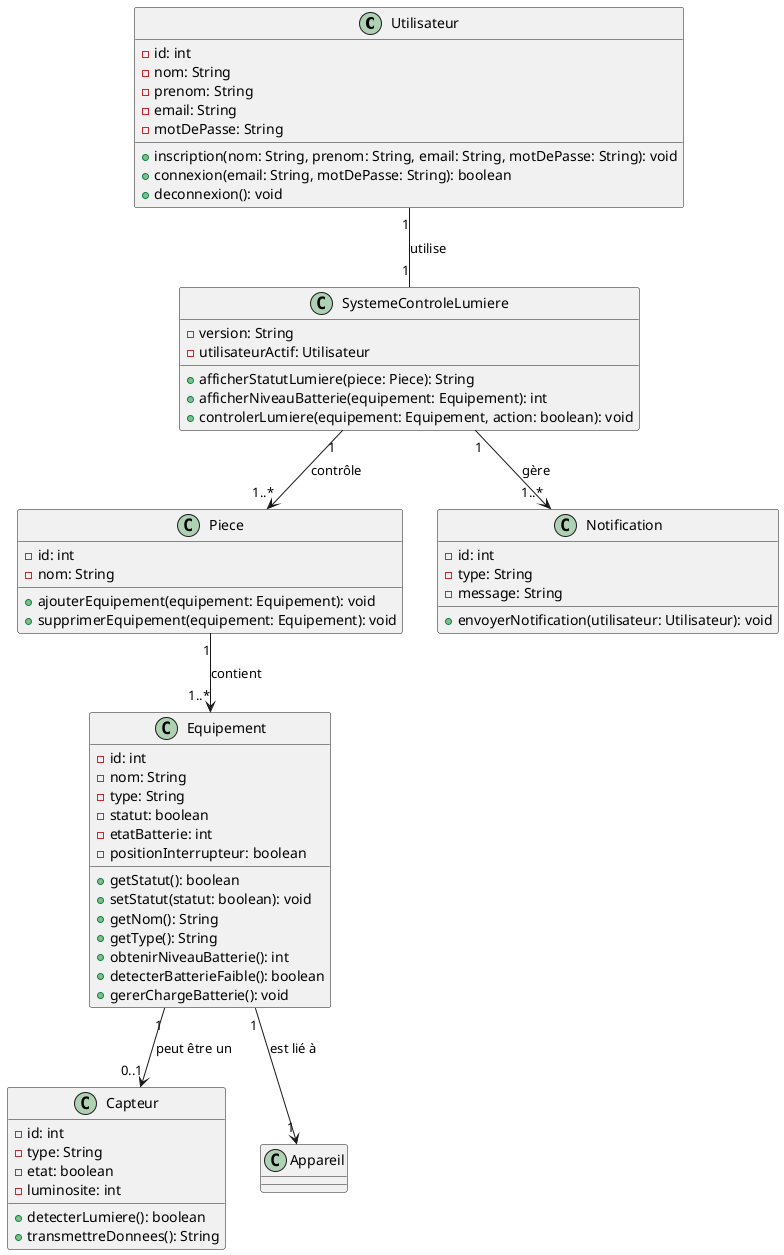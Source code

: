 @startuml SimplifiedClassDiagram

class Utilisateur {
    - id: int
    - nom: String
    - prenom: String
    - email: String
    - motDePasse: String
    + inscription(nom: String, prenom: String, email: String, motDePasse: String): void
    + connexion(email: String, motDePasse: String): boolean
    + deconnexion(): void
}

class SystemeControleLumiere {
    - version: String
    - utilisateurActif: Utilisateur
    + afficherStatutLumiere(piece: Piece): String
    + afficherNiveauBatterie(equipement: Equipement): int
    + controlerLumiere(equipement: Equipement, action: boolean): void
}

class Piece {
    - id: int
    - nom: String
    + ajouterEquipement(equipement: Equipement): void
    + supprimerEquipement(equipement: Equipement): void
}


class Equipement {
    - id: int
    - nom: String
    - type: String
    - statut: boolean
    - etatBatterie: int
    - positionInterrupteur: boolean
    + getStatut(): boolean
    + setStatut(statut: boolean): void
    + getNom(): String
    + getType(): String
    + obtenirNiveauBatterie(): int
    + detecterBatterieFaible(): boolean
    + gererChargeBatterie(): void
}

class Capteur {
    - id: int
    - type: String
    - etat: boolean
    - luminosite: int
    + detecterLumiere(): boolean
    + transmettreDonnees(): String
}

class Notification {
    - id: int
    - type: String
    - message: String
    + envoyerNotification(utilisateur: Utilisateur): void
}

Utilisateur "1" -- "1" SystemeControleLumiere : "utilise"
SystemeControleLumiere "1" --> "1..*" Piece : "contrôle"
Piece "1" --> "1..*" Equipement : "contient"
Equipement "1" --> "1" Appareil : "est lié à"
Equipement "1" --> "0..1" Capteur : "peut être un"
SystemeControleLumiere "1" --> "1..*" Notification : "gère"

@enduml
